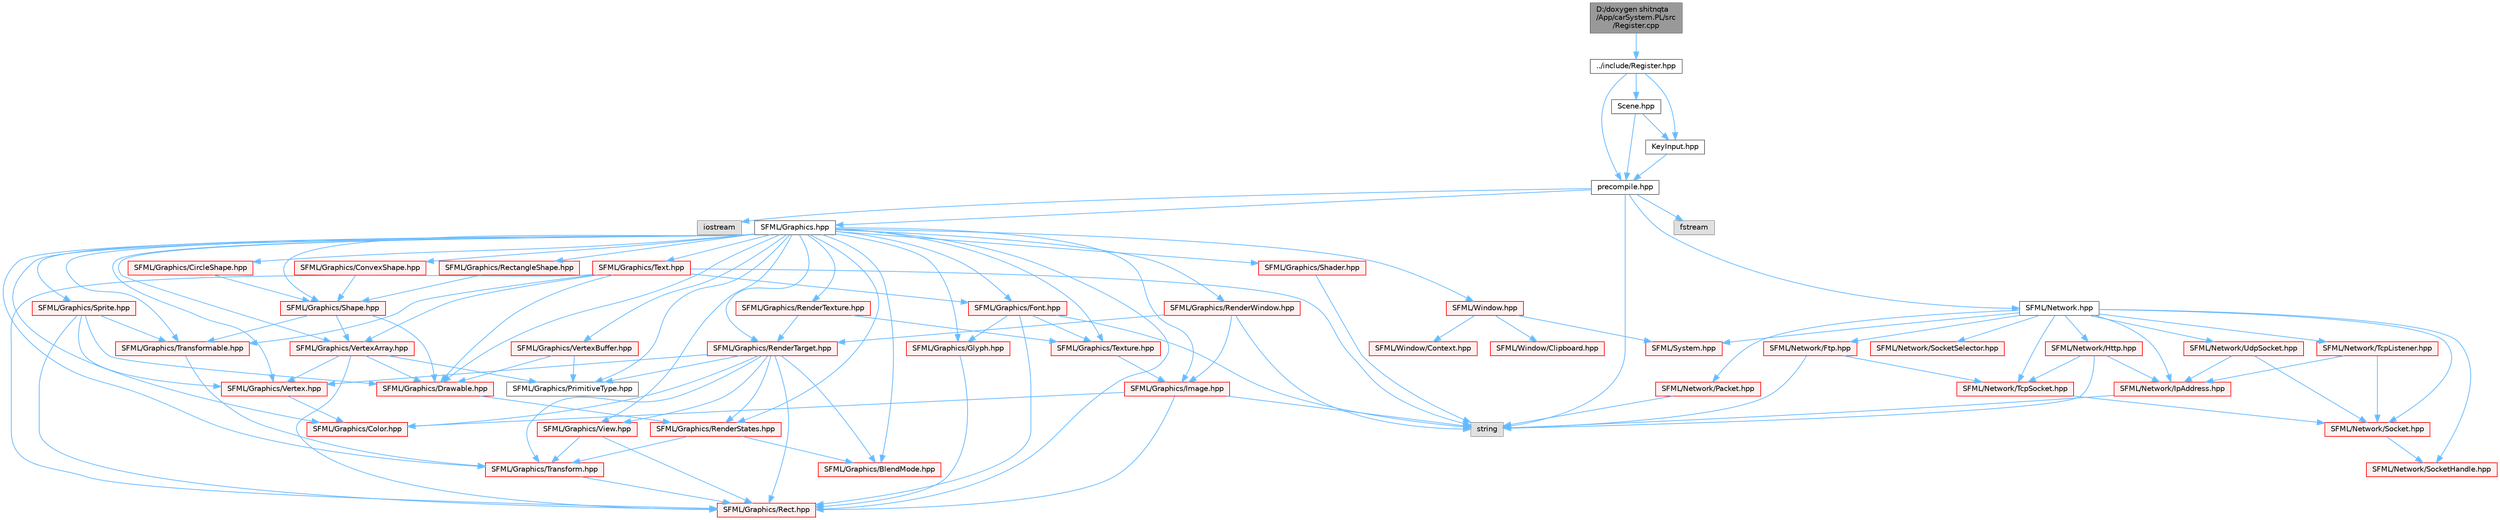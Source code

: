 digraph "D:/doxygen shitnqta/App/carSystem.PL/src/Register.cpp"
{
 // INTERACTIVE_SVG=YES
 // LATEX_PDF_SIZE
  bgcolor="transparent";
  edge [fontname=Helvetica,fontsize=10,labelfontname=Helvetica,labelfontsize=10];
  node [fontname=Helvetica,fontsize=10,shape=box,height=0.2,width=0.4];
  Node1 [id="Node000001",label="D:/doxygen shitnqta\l/App/carSystem.PL/src\l/Register.cpp",height=0.2,width=0.4,color="gray40", fillcolor="grey60", style="filled", fontcolor="black",tooltip=" "];
  Node1 -> Node2 [id="edge1_Node000001_Node000002",color="steelblue1",style="solid",tooltip=" "];
  Node2 [id="Node000002",label="../include/Register.hpp",height=0.2,width=0.4,color="grey40", fillcolor="white", style="filled",URL="$a00296.html",tooltip=" "];
  Node2 -> Node3 [id="edge2_Node000002_Node000003",color="steelblue1",style="solid",tooltip=" "];
  Node3 [id="Node000003",label="precompile.hpp",height=0.2,width=0.4,color="grey40", fillcolor="white", style="filled",URL="$a02200.html",tooltip=" "];
  Node3 -> Node4 [id="edge3_Node000003_Node000004",color="steelblue1",style="solid",tooltip=" "];
  Node4 [id="Node000004",label="iostream",height=0.2,width=0.4,color="grey60", fillcolor="#E0E0E0", style="filled",tooltip=" "];
  Node3 -> Node5 [id="edge4_Node000003_Node000005",color="steelblue1",style="solid",tooltip=" "];
  Node5 [id="Node000005",label="SFML/Graphics.hpp",height=0.2,width=0.4,color="grey40", fillcolor="white", style="filled",URL="$a00452.html",tooltip=" "];
  Node5 -> Node6 [id="edge5_Node000005_Node000006",color="steelblue1",style="solid",tooltip=" "];
  Node6 [id="Node000006",label="SFML/Window.hpp",height=0.2,width=0.4,color="red", fillcolor="#FFF0F0", style="filled",URL="$a00605.html",tooltip=" "];
  Node6 -> Node7 [id="edge6_Node000006_Node000007",color="steelblue1",style="solid",tooltip=" "];
  Node7 [id="Node000007",label="SFML/System.hpp",height=0.2,width=0.4,color="red", fillcolor="#FFF0F0", style="filled",URL="$a00566.html",tooltip=" "];
  Node6 -> Node40 [id="edge7_Node000006_Node000040",color="steelblue1",style="solid",tooltip=" "];
  Node40 [id="Node000040",label="SFML/Window/Clipboard.hpp",height=0.2,width=0.4,color="red", fillcolor="#FFF0F0", style="filled",URL="$a00569.html",tooltip=" "];
  Node6 -> Node42 [id="edge8_Node000006_Node000042",color="steelblue1",style="solid",tooltip=" "];
  Node42 [id="Node000042",label="SFML/Window/Context.hpp",height=0.2,width=0.4,color="red", fillcolor="#FFF0F0", style="filled",URL="$a00572.html",tooltip=" "];
  Node5 -> Node57 [id="edge9_Node000005_Node000057",color="steelblue1",style="solid",tooltip=" "];
  Node57 [id="Node000057",label="SFML/Graphics/BlendMode.hpp",height=0.2,width=0.4,color="red", fillcolor="#FFF0F0", style="filled",URL="$a00365.html",tooltip=" "];
  Node5 -> Node59 [id="edge10_Node000005_Node000059",color="steelblue1",style="solid",tooltip=" "];
  Node59 [id="Node000059",label="SFML/Graphics/CircleShape.hpp",height=0.2,width=0.4,color="red", fillcolor="#FFF0F0", style="filled",URL="$a00368.html",tooltip=" "];
  Node59 -> Node60 [id="edge11_Node000059_Node000060",color="steelblue1",style="solid",tooltip=" "];
  Node60 [id="Node000060",label="SFML/Graphics/Shape.hpp",height=0.2,width=0.4,color="red", fillcolor="#FFF0F0", style="filled",URL="$a00422.html",tooltip=" "];
  Node60 -> Node61 [id="edge12_Node000060_Node000061",color="steelblue1",style="solid",tooltip=" "];
  Node61 [id="Node000061",label="SFML/Graphics/Drawable.hpp",height=0.2,width=0.4,color="red", fillcolor="#FFF0F0", style="filled",URL="$a00377.html",tooltip=" "];
  Node61 -> Node62 [id="edge13_Node000061_Node000062",color="steelblue1",style="solid",tooltip=" "];
  Node62 [id="Node000062",label="SFML/Graphics/RenderStates.hpp",height=0.2,width=0.4,color="red", fillcolor="#FFF0F0", style="filled",URL="$a00407.html",tooltip=" "];
  Node62 -> Node57 [id="edge14_Node000062_Node000057",color="steelblue1",style="solid",tooltip=" "];
  Node62 -> Node63 [id="edge15_Node000062_Node000063",color="steelblue1",style="solid",tooltip=" "];
  Node63 [id="Node000063",label="SFML/Graphics/Transform.hpp",height=0.2,width=0.4,color="red", fillcolor="#FFF0F0", style="filled",URL="$a00434.html",tooltip=" "];
  Node63 -> Node64 [id="edge16_Node000063_Node000064",color="steelblue1",style="solid",tooltip=" "];
  Node64 [id="Node000064",label="SFML/Graphics/Rect.hpp",height=0.2,width=0.4,color="red", fillcolor="#FFF0F0", style="filled",URL="$a00398.html",tooltip=" "];
  Node60 -> Node66 [id="edge17_Node000060_Node000066",color="steelblue1",style="solid",tooltip=" "];
  Node66 [id="Node000066",label="SFML/Graphics/Transformable.hpp",height=0.2,width=0.4,color="red", fillcolor="#FFF0F0", style="filled",URL="$a00437.html",tooltip=" "];
  Node66 -> Node63 [id="edge18_Node000066_Node000063",color="steelblue1",style="solid",tooltip=" "];
  Node60 -> Node67 [id="edge19_Node000060_Node000067",color="steelblue1",style="solid",tooltip=" "];
  Node67 [id="Node000067",label="SFML/Graphics/VertexArray.hpp",height=0.2,width=0.4,color="red", fillcolor="#FFF0F0", style="filled",URL="$a00443.html",tooltip=" "];
  Node67 -> Node68 [id="edge20_Node000067_Node000068",color="steelblue1",style="solid",tooltip=" "];
  Node68 [id="Node000068",label="SFML/Graphics/Vertex.hpp",height=0.2,width=0.4,color="red", fillcolor="#FFF0F0", style="filled",URL="$a00440.html",tooltip=" "];
  Node68 -> Node69 [id="edge21_Node000068_Node000069",color="steelblue1",style="solid",tooltip=" "];
  Node69 [id="Node000069",label="SFML/Graphics/Color.hpp",height=0.2,width=0.4,color="red", fillcolor="#FFF0F0", style="filled",URL="$a00371.html",tooltip=" "];
  Node67 -> Node70 [id="edge22_Node000067_Node000070",color="steelblue1",style="solid",tooltip=" "];
  Node70 [id="Node000070",label="SFML/Graphics/PrimitiveType.hpp",height=0.2,width=0.4,color="grey40", fillcolor="white", style="filled",URL="$a00395.html",tooltip=" "];
  Node67 -> Node64 [id="edge23_Node000067_Node000064",color="steelblue1",style="solid",tooltip=" "];
  Node67 -> Node61 [id="edge24_Node000067_Node000061",color="steelblue1",style="solid",tooltip=" "];
  Node5 -> Node69 [id="edge25_Node000005_Node000069",color="steelblue1",style="solid",tooltip=" "];
  Node5 -> Node71 [id="edge26_Node000005_Node000071",color="steelblue1",style="solid",tooltip=" "];
  Node71 [id="Node000071",label="SFML/Graphics/ConvexShape.hpp",height=0.2,width=0.4,color="red", fillcolor="#FFF0F0", style="filled",URL="$a00374.html",tooltip=" "];
  Node71 -> Node60 [id="edge27_Node000071_Node000060",color="steelblue1",style="solid",tooltip=" "];
  Node5 -> Node61 [id="edge28_Node000005_Node000061",color="steelblue1",style="solid",tooltip=" "];
  Node5 -> Node72 [id="edge29_Node000005_Node000072",color="steelblue1",style="solid",tooltip=" "];
  Node72 [id="Node000072",label="SFML/Graphics/Font.hpp",height=0.2,width=0.4,color="red", fillcolor="#FFF0F0", style="filled",URL="$a00380.html",tooltip=" "];
  Node72 -> Node73 [id="edge30_Node000072_Node000073",color="steelblue1",style="solid",tooltip=" "];
  Node73 [id="Node000073",label="SFML/Graphics/Glyph.hpp",height=0.2,width=0.4,color="red", fillcolor="#FFF0F0", style="filled",URL="$a00389.html",tooltip=" "];
  Node73 -> Node64 [id="edge31_Node000073_Node000064",color="steelblue1",style="solid",tooltip=" "];
  Node72 -> Node74 [id="edge32_Node000072_Node000074",color="steelblue1",style="solid",tooltip=" "];
  Node74 [id="Node000074",label="SFML/Graphics/Texture.hpp",height=0.2,width=0.4,color="red", fillcolor="#FFF0F0", style="filled",URL="$a00431.html",tooltip=" "];
  Node74 -> Node75 [id="edge33_Node000074_Node000075",color="steelblue1",style="solid",tooltip=" "];
  Node75 [id="Node000075",label="SFML/Graphics/Image.hpp",height=0.2,width=0.4,color="red", fillcolor="#FFF0F0", style="filled",URL="$a00392.html",tooltip=" "];
  Node75 -> Node69 [id="edge34_Node000075_Node000069",color="steelblue1",style="solid",tooltip=" "];
  Node75 -> Node64 [id="edge35_Node000075_Node000064",color="steelblue1",style="solid",tooltip=" "];
  Node75 -> Node18 [id="edge36_Node000075_Node000018",color="steelblue1",style="solid",tooltip=" "];
  Node18 [id="Node000018",label="string",height=0.2,width=0.4,color="grey60", fillcolor="#E0E0E0", style="filled",tooltip=" "];
  Node72 -> Node64 [id="edge37_Node000072_Node000064",color="steelblue1",style="solid",tooltip=" "];
  Node72 -> Node18 [id="edge38_Node000072_Node000018",color="steelblue1",style="solid",tooltip=" "];
  Node5 -> Node73 [id="edge39_Node000005_Node000073",color="steelblue1",style="solid",tooltip=" "];
  Node5 -> Node75 [id="edge40_Node000005_Node000075",color="steelblue1",style="solid",tooltip=" "];
  Node5 -> Node70 [id="edge41_Node000005_Node000070",color="steelblue1",style="solid",tooltip=" "];
  Node5 -> Node64 [id="edge42_Node000005_Node000064",color="steelblue1",style="solid",tooltip=" "];
  Node5 -> Node77 [id="edge43_Node000005_Node000077",color="steelblue1",style="solid",tooltip=" "];
  Node77 [id="Node000077",label="SFML/Graphics/RectangleShape.hpp",height=0.2,width=0.4,color="red", fillcolor="#FFF0F0", style="filled",URL="$a00404.html",tooltip=" "];
  Node77 -> Node60 [id="edge44_Node000077_Node000060",color="steelblue1",style="solid",tooltip=" "];
  Node5 -> Node62 [id="edge45_Node000005_Node000062",color="steelblue1",style="solid",tooltip=" "];
  Node5 -> Node78 [id="edge46_Node000005_Node000078",color="steelblue1",style="solid",tooltip=" "];
  Node78 [id="Node000078",label="SFML/Graphics/RenderTarget.hpp",height=0.2,width=0.4,color="red", fillcolor="#FFF0F0", style="filled",URL="$a00410.html",tooltip=" "];
  Node78 -> Node69 [id="edge47_Node000078_Node000069",color="steelblue1",style="solid",tooltip=" "];
  Node78 -> Node64 [id="edge48_Node000078_Node000064",color="steelblue1",style="solid",tooltip=" "];
  Node78 -> Node79 [id="edge49_Node000078_Node000079",color="steelblue1",style="solid",tooltip=" "];
  Node79 [id="Node000079",label="SFML/Graphics/View.hpp",height=0.2,width=0.4,color="red", fillcolor="#FFF0F0", style="filled",URL="$a00449.html",tooltip=" "];
  Node79 -> Node64 [id="edge50_Node000079_Node000064",color="steelblue1",style="solid",tooltip=" "];
  Node79 -> Node63 [id="edge51_Node000079_Node000063",color="steelblue1",style="solid",tooltip=" "];
  Node78 -> Node63 [id="edge52_Node000078_Node000063",color="steelblue1",style="solid",tooltip=" "];
  Node78 -> Node57 [id="edge53_Node000078_Node000057",color="steelblue1",style="solid",tooltip=" "];
  Node78 -> Node62 [id="edge54_Node000078_Node000062",color="steelblue1",style="solid",tooltip=" "];
  Node78 -> Node70 [id="edge55_Node000078_Node000070",color="steelblue1",style="solid",tooltip=" "];
  Node78 -> Node68 [id="edge56_Node000078_Node000068",color="steelblue1",style="solid",tooltip=" "];
  Node5 -> Node80 [id="edge57_Node000005_Node000080",color="steelblue1",style="solid",tooltip=" "];
  Node80 [id="Node000080",label="SFML/Graphics/RenderTexture.hpp",height=0.2,width=0.4,color="red", fillcolor="#FFF0F0", style="filled",URL="$a00413.html",tooltip=" "];
  Node80 -> Node74 [id="edge58_Node000080_Node000074",color="steelblue1",style="solid",tooltip=" "];
  Node80 -> Node78 [id="edge59_Node000080_Node000078",color="steelblue1",style="solid",tooltip=" "];
  Node5 -> Node81 [id="edge60_Node000005_Node000081",color="steelblue1",style="solid",tooltip=" "];
  Node81 [id="Node000081",label="SFML/Graphics/RenderWindow.hpp",height=0.2,width=0.4,color="red", fillcolor="#FFF0F0", style="filled",URL="$a00416.html",tooltip=" "];
  Node81 -> Node78 [id="edge61_Node000081_Node000078",color="steelblue1",style="solid",tooltip=" "];
  Node81 -> Node75 [id="edge62_Node000081_Node000075",color="steelblue1",style="solid",tooltip=" "];
  Node81 -> Node18 [id="edge63_Node000081_Node000018",color="steelblue1",style="solid",tooltip=" "];
  Node5 -> Node82 [id="edge64_Node000005_Node000082",color="steelblue1",style="solid",tooltip=" "];
  Node82 [id="Node000082",label="SFML/Graphics/Shader.hpp",height=0.2,width=0.4,color="red", fillcolor="#FFF0F0", style="filled",URL="$a00419.html",tooltip=" "];
  Node82 -> Node18 [id="edge65_Node000082_Node000018",color="steelblue1",style="solid",tooltip=" "];
  Node5 -> Node60 [id="edge66_Node000005_Node000060",color="steelblue1",style="solid",tooltip=" "];
  Node5 -> Node85 [id="edge67_Node000005_Node000085",color="steelblue1",style="solid",tooltip=" "];
  Node85 [id="Node000085",label="SFML/Graphics/Sprite.hpp",height=0.2,width=0.4,color="red", fillcolor="#FFF0F0", style="filled",URL="$a00425.html",tooltip=" "];
  Node85 -> Node61 [id="edge68_Node000085_Node000061",color="steelblue1",style="solid",tooltip=" "];
  Node85 -> Node66 [id="edge69_Node000085_Node000066",color="steelblue1",style="solid",tooltip=" "];
  Node85 -> Node68 [id="edge70_Node000085_Node000068",color="steelblue1",style="solid",tooltip=" "];
  Node85 -> Node64 [id="edge71_Node000085_Node000064",color="steelblue1",style="solid",tooltip=" "];
  Node5 -> Node86 [id="edge72_Node000005_Node000086",color="steelblue1",style="solid",tooltip=" "];
  Node86 [id="Node000086",label="SFML/Graphics/Text.hpp",height=0.2,width=0.4,color="red", fillcolor="#FFF0F0", style="filled",URL="$a00428.html",tooltip=" "];
  Node86 -> Node61 [id="edge73_Node000086_Node000061",color="steelblue1",style="solid",tooltip=" "];
  Node86 -> Node66 [id="edge74_Node000086_Node000066",color="steelblue1",style="solid",tooltip=" "];
  Node86 -> Node72 [id="edge75_Node000086_Node000072",color="steelblue1",style="solid",tooltip=" "];
  Node86 -> Node64 [id="edge76_Node000086_Node000064",color="steelblue1",style="solid",tooltip=" "];
  Node86 -> Node67 [id="edge77_Node000086_Node000067",color="steelblue1",style="solid",tooltip=" "];
  Node86 -> Node18 [id="edge78_Node000086_Node000018",color="steelblue1",style="solid",tooltip=" "];
  Node5 -> Node74 [id="edge79_Node000005_Node000074",color="steelblue1",style="solid",tooltip=" "];
  Node5 -> Node63 [id="edge80_Node000005_Node000063",color="steelblue1",style="solid",tooltip=" "];
  Node5 -> Node66 [id="edge81_Node000005_Node000066",color="steelblue1",style="solid",tooltip=" "];
  Node5 -> Node68 [id="edge82_Node000005_Node000068",color="steelblue1",style="solid",tooltip=" "];
  Node5 -> Node67 [id="edge83_Node000005_Node000067",color="steelblue1",style="solid",tooltip=" "];
  Node5 -> Node87 [id="edge84_Node000005_Node000087",color="steelblue1",style="solid",tooltip=" "];
  Node87 [id="Node000087",label="SFML/Graphics/VertexBuffer.hpp",height=0.2,width=0.4,color="red", fillcolor="#FFF0F0", style="filled",URL="$a00446.html",tooltip=" "];
  Node87 -> Node70 [id="edge85_Node000087_Node000070",color="steelblue1",style="solid",tooltip=" "];
  Node87 -> Node61 [id="edge86_Node000087_Node000061",color="steelblue1",style="solid",tooltip=" "];
  Node5 -> Node79 [id="edge87_Node000005_Node000079",color="steelblue1",style="solid",tooltip=" "];
  Node3 -> Node18 [id="edge88_Node000003_Node000018",color="steelblue1",style="solid",tooltip=" "];
  Node3 -> Node88 [id="edge89_Node000003_Node000088",color="steelblue1",style="solid",tooltip=" "];
  Node88 [id="Node000088",label="SFML/Network.hpp",height=0.2,width=0.4,color="grey40", fillcolor="white", style="filled",URL="$a00488.html",tooltip=" "];
  Node88 -> Node7 [id="edge90_Node000088_Node000007",color="steelblue1",style="solid",tooltip=" "];
  Node88 -> Node89 [id="edge91_Node000088_Node000089",color="steelblue1",style="solid",tooltip=" "];
  Node89 [id="Node000089",label="SFML/Network/Ftp.hpp",height=0.2,width=0.4,color="red", fillcolor="#FFF0F0", style="filled",URL="$a00458.html",tooltip=" "];
  Node89 -> Node91 [id="edge92_Node000089_Node000091",color="steelblue1",style="solid",tooltip=" "];
  Node91 [id="Node000091",label="SFML/Network/TcpSocket.hpp",height=0.2,width=0.4,color="red", fillcolor="#FFF0F0", style="filled",URL="$a00482.html",tooltip=" "];
  Node91 -> Node92 [id="edge93_Node000091_Node000092",color="steelblue1",style="solid",tooltip=" "];
  Node92 [id="Node000092",label="SFML/Network/Socket.hpp",height=0.2,width=0.4,color="red", fillcolor="#FFF0F0", style="filled",URL="$a00470.html",tooltip=" "];
  Node92 -> Node93 [id="edge94_Node000092_Node000093",color="steelblue1",style="solid",tooltip=" "];
  Node93 [id="Node000093",label="SFML/Network/SocketHandle.hpp",height=0.2,width=0.4,color="red", fillcolor="#FFF0F0", style="filled",URL="$a00473.html",tooltip=" "];
  Node89 -> Node18 [id="edge95_Node000089_Node000018",color="steelblue1",style="solid",tooltip=" "];
  Node88 -> Node94 [id="edge96_Node000088_Node000094",color="steelblue1",style="solid",tooltip=" "];
  Node94 [id="Node000094",label="SFML/Network/Http.hpp",height=0.2,width=0.4,color="red", fillcolor="#FFF0F0", style="filled",URL="$a00461.html",tooltip=" "];
  Node94 -> Node95 [id="edge97_Node000094_Node000095",color="steelblue1",style="solid",tooltip=" "];
  Node95 [id="Node000095",label="SFML/Network/IpAddress.hpp",height=0.2,width=0.4,color="red", fillcolor="#FFF0F0", style="filled",URL="$a00464.html",tooltip=" "];
  Node95 -> Node18 [id="edge98_Node000095_Node000018",color="steelblue1",style="solid",tooltip=" "];
  Node94 -> Node91 [id="edge99_Node000094_Node000091",color="steelblue1",style="solid",tooltip=" "];
  Node94 -> Node18 [id="edge100_Node000094_Node000018",color="steelblue1",style="solid",tooltip=" "];
  Node88 -> Node95 [id="edge101_Node000088_Node000095",color="steelblue1",style="solid",tooltip=" "];
  Node88 -> Node97 [id="edge102_Node000088_Node000097",color="steelblue1",style="solid",tooltip=" "];
  Node97 [id="Node000097",label="SFML/Network/Packet.hpp",height=0.2,width=0.4,color="red", fillcolor="#FFF0F0", style="filled",URL="$a00467.html",tooltip=" "];
  Node97 -> Node18 [id="edge103_Node000097_Node000018",color="steelblue1",style="solid",tooltip=" "];
  Node88 -> Node92 [id="edge104_Node000088_Node000092",color="steelblue1",style="solid",tooltip=" "];
  Node88 -> Node93 [id="edge105_Node000088_Node000093",color="steelblue1",style="solid",tooltip=" "];
  Node88 -> Node98 [id="edge106_Node000088_Node000098",color="steelblue1",style="solid",tooltip=" "];
  Node98 [id="Node000098",label="SFML/Network/SocketSelector.hpp",height=0.2,width=0.4,color="red", fillcolor="#FFF0F0", style="filled",URL="$a00476.html",tooltip=" "];
  Node88 -> Node99 [id="edge107_Node000088_Node000099",color="steelblue1",style="solid",tooltip=" "];
  Node99 [id="Node000099",label="SFML/Network/TcpListener.hpp",height=0.2,width=0.4,color="red", fillcolor="#FFF0F0", style="filled",URL="$a00479.html",tooltip=" "];
  Node99 -> Node92 [id="edge108_Node000099_Node000092",color="steelblue1",style="solid",tooltip=" "];
  Node99 -> Node95 [id="edge109_Node000099_Node000095",color="steelblue1",style="solid",tooltip=" "];
  Node88 -> Node91 [id="edge110_Node000088_Node000091",color="steelblue1",style="solid",tooltip=" "];
  Node88 -> Node100 [id="edge111_Node000088_Node000100",color="steelblue1",style="solid",tooltip=" "];
  Node100 [id="Node000100",label="SFML/Network/UdpSocket.hpp",height=0.2,width=0.4,color="red", fillcolor="#FFF0F0", style="filled",URL="$a00485.html",tooltip=" "];
  Node100 -> Node92 [id="edge112_Node000100_Node000092",color="steelblue1",style="solid",tooltip=" "];
  Node100 -> Node95 [id="edge113_Node000100_Node000095",color="steelblue1",style="solid",tooltip=" "];
  Node3 -> Node101 [id="edge114_Node000003_Node000101",color="steelblue1",style="solid",tooltip=" "];
  Node101 [id="Node000101",label="fstream",height=0.2,width=0.4,color="grey60", fillcolor="#E0E0E0", style="filled",tooltip=" "];
  Node2 -> Node102 [id="edge115_Node000002_Node000102",color="steelblue1",style="solid",tooltip=" "];
  Node102 [id="Node000102",label="Scene.hpp",height=0.2,width=0.4,color="grey40", fillcolor="white", style="filled",URL="$a00302.html",tooltip=" "];
  Node102 -> Node3 [id="edge116_Node000102_Node000003",color="steelblue1",style="solid",tooltip=" "];
  Node102 -> Node103 [id="edge117_Node000102_Node000103",color="steelblue1",style="solid",tooltip=" "];
  Node103 [id="Node000103",label="KeyInput.hpp",height=0.2,width=0.4,color="grey40", fillcolor="white", style="filled",URL="$a00275.html",tooltip=" "];
  Node103 -> Node3 [id="edge118_Node000103_Node000003",color="steelblue1",style="solid",tooltip=" "];
  Node2 -> Node103 [id="edge119_Node000002_Node000103",color="steelblue1",style="solid",tooltip=" "];
}
